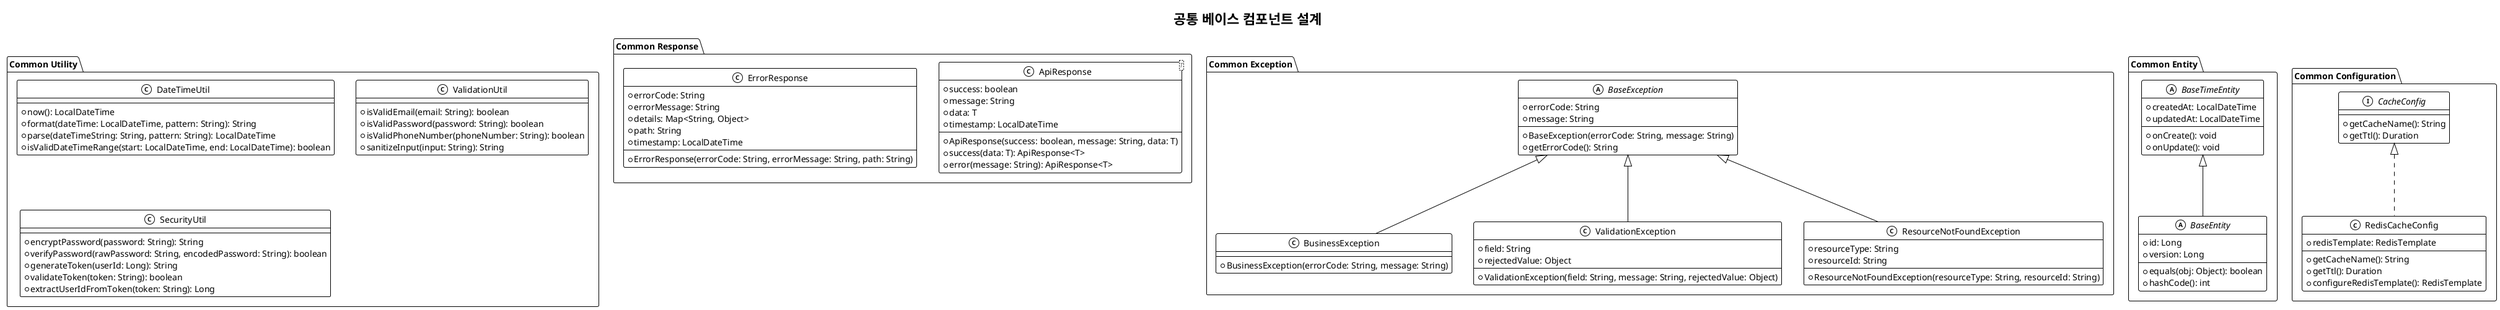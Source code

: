 @startuml
!theme mono

title 공통 베이스 컴포넌트 설계

package "Common Response" {
    class ApiResponse<T> {
        +success: boolean
        +message: String
        +data: T
        +timestamp: LocalDateTime
        +ApiResponse(success: boolean, message: String, data: T)
        +success(data: T): ApiResponse<T>
        +error(message: String): ApiResponse<T>
    }

    class ErrorResponse {
        +errorCode: String
        +errorMessage: String
        +details: Map<String, Object>
        +path: String
        +timestamp: LocalDateTime
        +ErrorResponse(errorCode: String, errorMessage: String, path: String)
    }
}

package "Common Exception" {
    abstract class BaseException {
        +errorCode: String
        +message: String
        +BaseException(errorCode: String, message: String)
        +getErrorCode(): String
    }

    class BusinessException {
        +BusinessException(errorCode: String, message: String)
    }

    class ValidationException {
        +field: String
        +rejectedValue: Object
        +ValidationException(field: String, message: String, rejectedValue: Object)
    }

    class ResourceNotFoundException {
        +resourceType: String
        +resourceId: String
        +ResourceNotFoundException(resourceType: String, resourceId: String)
    }
}

package "Common Entity" {
    abstract class BaseTimeEntity {
        +createdAt: LocalDateTime
        +updatedAt: LocalDateTime
        +onCreate(): void
        +onUpdate(): void
    }

    abstract class BaseEntity {
        +id: Long
        +version: Long
        +equals(obj: Object): boolean
        +hashCode(): int
    }
}

package "Common Utility" {
    class DateTimeUtil {
        +now(): LocalDateTime
        +format(dateTime: LocalDateTime, pattern: String): String
        +parse(dateTimeString: String, pattern: String): LocalDateTime
        +isValidDateTimeRange(start: LocalDateTime, end: LocalDateTime): boolean
    }

    class ValidationUtil {
        +isValidEmail(email: String): boolean
        +isValidPassword(password: String): boolean
        +isValidPhoneNumber(phoneNumber: String): boolean
        +sanitizeInput(input: String): String
    }

    class SecurityUtil {
        +encryptPassword(password: String): String
        +verifyPassword(rawPassword: String, encodedPassword: String): boolean
        +generateToken(userId: Long): String
        +validateToken(token: String): boolean
        +extractUserIdFromToken(token: String): Long
    }
}

package "Common Configuration" {
    interface CacheConfig {
        +getCacheName(): String
        +getTtl(): Duration
    }

    class RedisCacheConfig {
        +redisTemplate: RedisTemplate
        +getCacheName(): String
        +getTtl(): Duration
        +configureRedisTemplate(): RedisTemplate
    }
}

' Relationships
BaseException <|-- BusinessException
BaseException <|-- ValidationException
BaseException <|-- ResourceNotFoundException

BaseTimeEntity <|-- BaseEntity

CacheConfig <|.. RedisCacheConfig

@enduml